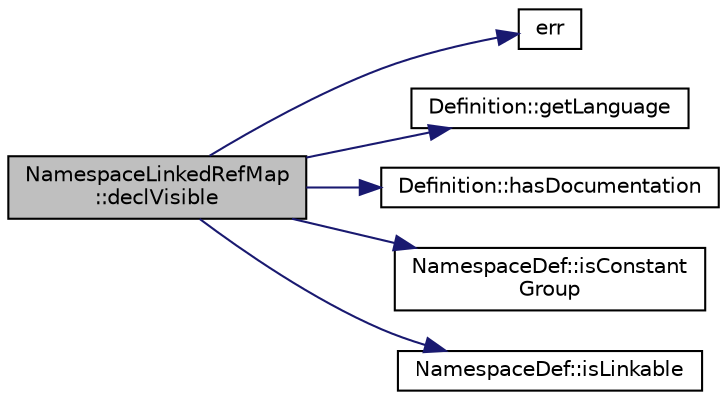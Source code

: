 digraph "NamespaceLinkedRefMap::declVisible"
{
 // LATEX_PDF_SIZE
  edge [fontname="Helvetica",fontsize="10",labelfontname="Helvetica",labelfontsize="10"];
  node [fontname="Helvetica",fontsize="10",shape=record];
  rankdir="LR";
  Node1 [label="NamespaceLinkedRefMap\l::declVisible",height=0.2,width=0.4,color="black", fillcolor="grey75", style="filled", fontcolor="black",tooltip=" "];
  Node1 -> Node2 [color="midnightblue",fontsize="10",style="solid",fontname="Helvetica"];
  Node2 [label="err",height=0.2,width=0.4,color="black", fillcolor="white", style="filled",URL="$message_8cpp.html#aede5746344fdce99647541101eaa7f06",tooltip=" "];
  Node1 -> Node3 [color="midnightblue",fontsize="10",style="solid",fontname="Helvetica"];
  Node3 [label="Definition::getLanguage",height=0.2,width=0.4,color="black", fillcolor="white", style="filled",URL="$classDefinition.html#a0dda9f50f2f9754e6341a10373eafec7",tooltip=" "];
  Node1 -> Node4 [color="midnightblue",fontsize="10",style="solid",fontname="Helvetica"];
  Node4 [label="Definition::hasDocumentation",height=0.2,width=0.4,color="black", fillcolor="white", style="filled",URL="$classDefinition.html#a81f5c355e27d6e159e1598be748aa4de",tooltip=" "];
  Node1 -> Node5 [color="midnightblue",fontsize="10",style="solid",fontname="Helvetica"];
  Node5 [label="NamespaceDef::isConstant\lGroup",height=0.2,width=0.4,color="black", fillcolor="white", style="filled",URL="$classNamespaceDef.html#a36bd16cdea38963a5989a39bc8a9a776",tooltip=" "];
  Node1 -> Node6 [color="midnightblue",fontsize="10",style="solid",fontname="Helvetica"];
  Node6 [label="NamespaceDef::isLinkable",height=0.2,width=0.4,color="black", fillcolor="white", style="filled",URL="$classNamespaceDef.html#a83f9eadff359cd7e2693ba8c2d9f4519",tooltip=" "];
}
